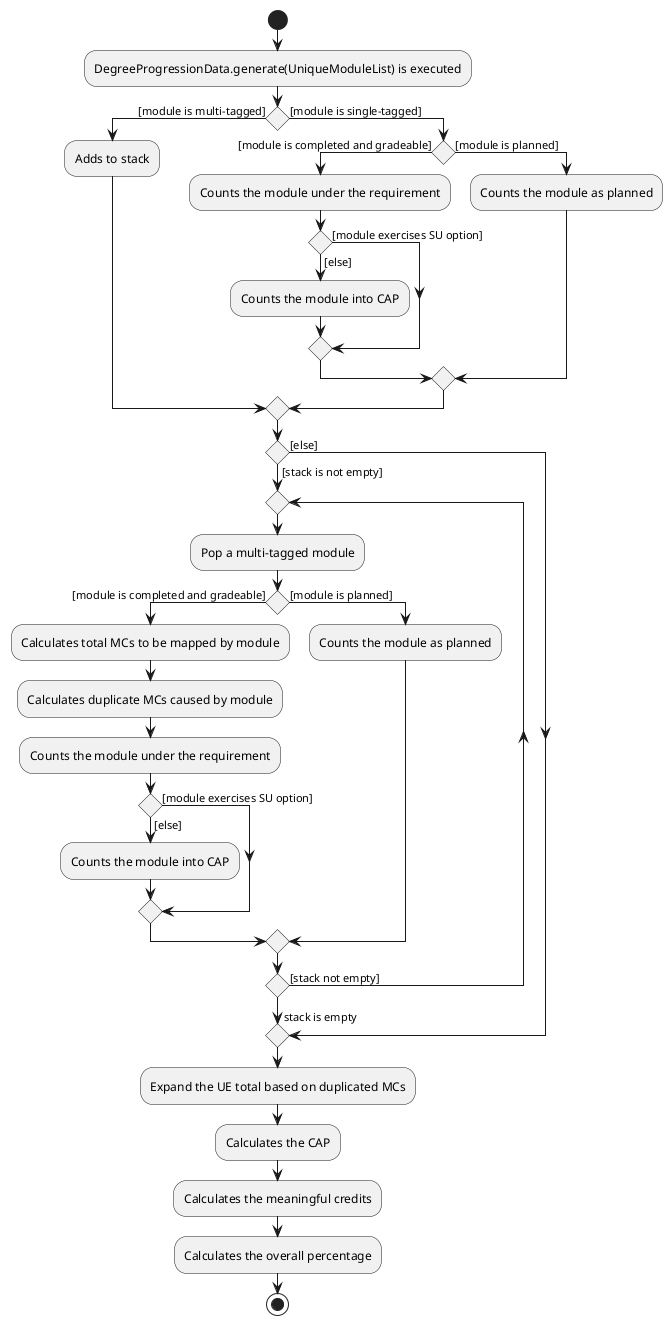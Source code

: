 @startuml
start
:DegreeProgressionData.generate(UniqueModuleList) is executed;

if () then ([module is multi-tagged])
    :Adds to stack;

else ([module is single-tagged])
    if () then ([module is completed and gradeable])
        :Counts the module under the requirement;
        if () then ([module exercises SU option])
        else ([else])
            :Counts the module into CAP;
        endif
    else ([module is planned])
        :Counts the module as planned;
    endif
endif

if () then ([stack is not empty])
    repeat
        :Pop a multi-tagged module;
        if () then ([module is completed and gradeable])
            :Calculates total MCs to be mapped by module;
            :Calculates duplicate MCs caused by module;
            :Counts the module under the requirement;
            if () then ([module exercises SU option])
            else ([else])
                :Counts the module into CAP;
            endif
        else ([module is planned])
            :Counts the module as planned;
        endif
    repeat while () is ([stack not empty])
    -> stack is empty;
else ([else])
endif

:Expand the UE total based on duplicated MCs;
:Calculates the CAP;
:Calculates the meaningful credits;
:Calculates the overall percentage;
stop
@enduml
